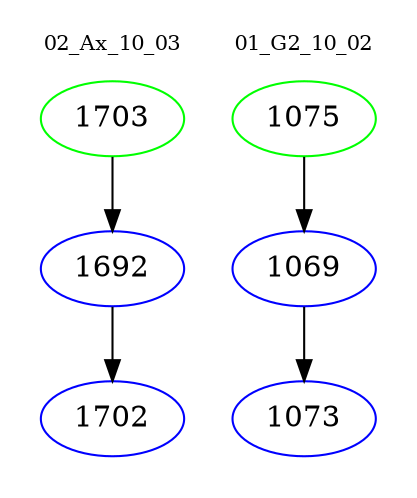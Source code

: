 digraph{
subgraph cluster_0 {
color = white
label = "02_Ax_10_03";
fontsize=10;
T0_1703 [label="1703", color="green"]
T0_1703 -> T0_1692 [color="black"]
T0_1692 [label="1692", color="blue"]
T0_1692 -> T0_1702 [color="black"]
T0_1702 [label="1702", color="blue"]
}
subgraph cluster_1 {
color = white
label = "01_G2_10_02";
fontsize=10;
T1_1075 [label="1075", color="green"]
T1_1075 -> T1_1069 [color="black"]
T1_1069 [label="1069", color="blue"]
T1_1069 -> T1_1073 [color="black"]
T1_1073 [label="1073", color="blue"]
}
}
